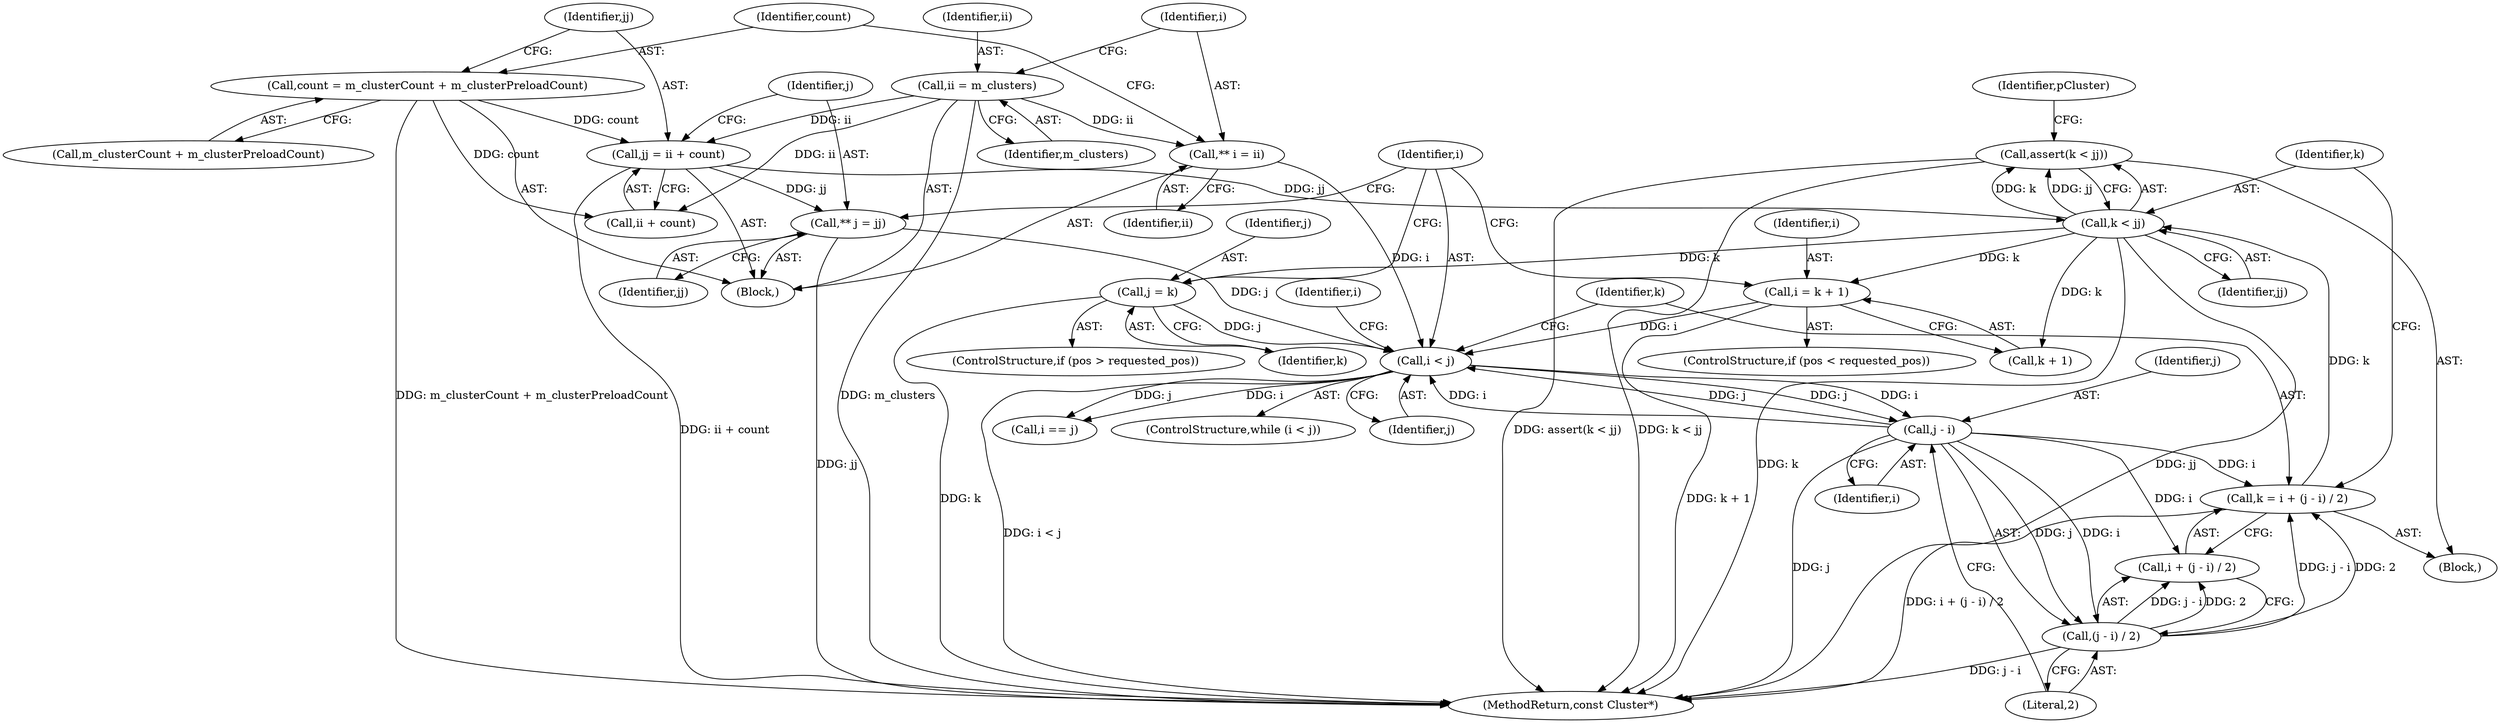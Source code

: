 digraph "0_Android_cc274e2abe8b2a6698a5c47d8aa4bb45f1f9538d_10@API" {
"1000145" [label="(Call,assert(k < jj))"];
"1000146" [label="(Call,k < jj)"];
"1000136" [label="(Call,k = i + (j - i) / 2)"];
"1000141" [label="(Call,j - i)"];
"1000132" [label="(Call,i < j)"];
"1000167" [label="(Call,i = k + 1)"];
"1000113" [label="(Call,** i = ii)"];
"1000109" [label="(Call,ii = m_clusters)"];
"1000177" [label="(Call,j = k)"];
"1000128" [label="(Call,** j = jj)"];
"1000122" [label="(Call,jj = ii + count)"];
"1000117" [label="(Call,count = m_clusterCount + m_clusterPreloadCount)"];
"1000140" [label="(Call,(j - i) / 2)"];
"1000133" [label="(Identifier,i)"];
"1000140" [label="(Call,(j - i) / 2)"];
"1000177" [label="(Call,j = k)"];
"1000110" [label="(Identifier,ii)"];
"1000129" [label="(Identifier,j)"];
"1000148" [label="(Identifier,jj)"];
"1000117" [label="(Call,count = m_clusterCount + m_clusterPreloadCount)"];
"1000109" [label="(Call,ii = m_clusters)"];
"1000167" [label="(Call,i = k + 1)"];
"1000102" [label="(Block,)"];
"1000136" [label="(Call,k = i + (j - i) / 2)"];
"1000128" [label="(Call,** j = jj)"];
"1000113" [label="(Call,** i = ii)"];
"1000147" [label="(Identifier,k)"];
"1000142" [label="(Identifier,j)"];
"1000138" [label="(Call,i + (j - i) / 2)"];
"1000145" [label="(Call,assert(k < jj))"];
"1000179" [label="(Identifier,k)"];
"1000130" [label="(Identifier,jj)"];
"1000169" [label="(Call,k + 1)"];
"1000119" [label="(Call,m_clusterCount + m_clusterPreloadCount)"];
"1000144" [label="(Literal,2)"];
"1000122" [label="(Call,jj = ii + count)"];
"1000230" [label="(MethodReturn,const Cluster*)"];
"1000168" [label="(Identifier,i)"];
"1000146" [label="(Call,k < jj)"];
"1000114" [label="(Identifier,i)"];
"1000135" [label="(Block,)"];
"1000132" [label="(Call,i < j)"];
"1000124" [label="(Call,ii + count)"];
"1000118" [label="(Identifier,count)"];
"1000163" [label="(ControlStructure,if (pos < requested_pos))"];
"1000185" [label="(Identifier,i)"];
"1000173" [label="(ControlStructure,if (pos > requested_pos))"];
"1000131" [label="(ControlStructure,while (i < j))"];
"1000178" [label="(Identifier,j)"];
"1000150" [label="(Identifier,pCluster)"];
"1000111" [label="(Identifier,m_clusters)"];
"1000141" [label="(Call,j - i)"];
"1000123" [label="(Identifier,jj)"];
"1000134" [label="(Identifier,j)"];
"1000137" [label="(Identifier,k)"];
"1000115" [label="(Identifier,ii)"];
"1000143" [label="(Identifier,i)"];
"1000184" [label="(Call,i == j)"];
"1000145" -> "1000135"  [label="AST: "];
"1000145" -> "1000146"  [label="CFG: "];
"1000146" -> "1000145"  [label="AST: "];
"1000150" -> "1000145"  [label="CFG: "];
"1000145" -> "1000230"  [label="DDG: assert(k < jj)"];
"1000145" -> "1000230"  [label="DDG: k < jj"];
"1000146" -> "1000145"  [label="DDG: k"];
"1000146" -> "1000145"  [label="DDG: jj"];
"1000146" -> "1000148"  [label="CFG: "];
"1000147" -> "1000146"  [label="AST: "];
"1000148" -> "1000146"  [label="AST: "];
"1000146" -> "1000230"  [label="DDG: jj"];
"1000146" -> "1000230"  [label="DDG: k"];
"1000136" -> "1000146"  [label="DDG: k"];
"1000122" -> "1000146"  [label="DDG: jj"];
"1000146" -> "1000167"  [label="DDG: k"];
"1000146" -> "1000169"  [label="DDG: k"];
"1000146" -> "1000177"  [label="DDG: k"];
"1000136" -> "1000135"  [label="AST: "];
"1000136" -> "1000138"  [label="CFG: "];
"1000137" -> "1000136"  [label="AST: "];
"1000138" -> "1000136"  [label="AST: "];
"1000147" -> "1000136"  [label="CFG: "];
"1000136" -> "1000230"  [label="DDG: i + (j - i) / 2"];
"1000141" -> "1000136"  [label="DDG: i"];
"1000140" -> "1000136"  [label="DDG: j - i"];
"1000140" -> "1000136"  [label="DDG: 2"];
"1000141" -> "1000140"  [label="AST: "];
"1000141" -> "1000143"  [label="CFG: "];
"1000142" -> "1000141"  [label="AST: "];
"1000143" -> "1000141"  [label="AST: "];
"1000144" -> "1000141"  [label="CFG: "];
"1000141" -> "1000230"  [label="DDG: j"];
"1000141" -> "1000132"  [label="DDG: i"];
"1000141" -> "1000132"  [label="DDG: j"];
"1000141" -> "1000138"  [label="DDG: i"];
"1000141" -> "1000140"  [label="DDG: j"];
"1000141" -> "1000140"  [label="DDG: i"];
"1000132" -> "1000141"  [label="DDG: j"];
"1000132" -> "1000141"  [label="DDG: i"];
"1000132" -> "1000131"  [label="AST: "];
"1000132" -> "1000134"  [label="CFG: "];
"1000133" -> "1000132"  [label="AST: "];
"1000134" -> "1000132"  [label="AST: "];
"1000137" -> "1000132"  [label="CFG: "];
"1000185" -> "1000132"  [label="CFG: "];
"1000132" -> "1000230"  [label="DDG: i < j"];
"1000167" -> "1000132"  [label="DDG: i"];
"1000113" -> "1000132"  [label="DDG: i"];
"1000177" -> "1000132"  [label="DDG: j"];
"1000128" -> "1000132"  [label="DDG: j"];
"1000132" -> "1000184"  [label="DDG: i"];
"1000132" -> "1000184"  [label="DDG: j"];
"1000167" -> "1000163"  [label="AST: "];
"1000167" -> "1000169"  [label="CFG: "];
"1000168" -> "1000167"  [label="AST: "];
"1000169" -> "1000167"  [label="AST: "];
"1000133" -> "1000167"  [label="CFG: "];
"1000167" -> "1000230"  [label="DDG: k + 1"];
"1000113" -> "1000102"  [label="AST: "];
"1000113" -> "1000115"  [label="CFG: "];
"1000114" -> "1000113"  [label="AST: "];
"1000115" -> "1000113"  [label="AST: "];
"1000118" -> "1000113"  [label="CFG: "];
"1000109" -> "1000113"  [label="DDG: ii"];
"1000109" -> "1000102"  [label="AST: "];
"1000109" -> "1000111"  [label="CFG: "];
"1000110" -> "1000109"  [label="AST: "];
"1000111" -> "1000109"  [label="AST: "];
"1000114" -> "1000109"  [label="CFG: "];
"1000109" -> "1000230"  [label="DDG: m_clusters"];
"1000109" -> "1000122"  [label="DDG: ii"];
"1000109" -> "1000124"  [label="DDG: ii"];
"1000177" -> "1000173"  [label="AST: "];
"1000177" -> "1000179"  [label="CFG: "];
"1000178" -> "1000177"  [label="AST: "];
"1000179" -> "1000177"  [label="AST: "];
"1000133" -> "1000177"  [label="CFG: "];
"1000177" -> "1000230"  [label="DDG: k"];
"1000128" -> "1000102"  [label="AST: "];
"1000128" -> "1000130"  [label="CFG: "];
"1000129" -> "1000128"  [label="AST: "];
"1000130" -> "1000128"  [label="AST: "];
"1000133" -> "1000128"  [label="CFG: "];
"1000128" -> "1000230"  [label="DDG: jj"];
"1000122" -> "1000128"  [label="DDG: jj"];
"1000122" -> "1000102"  [label="AST: "];
"1000122" -> "1000124"  [label="CFG: "];
"1000123" -> "1000122"  [label="AST: "];
"1000124" -> "1000122"  [label="AST: "];
"1000129" -> "1000122"  [label="CFG: "];
"1000122" -> "1000230"  [label="DDG: ii + count"];
"1000117" -> "1000122"  [label="DDG: count"];
"1000117" -> "1000102"  [label="AST: "];
"1000117" -> "1000119"  [label="CFG: "];
"1000118" -> "1000117"  [label="AST: "];
"1000119" -> "1000117"  [label="AST: "];
"1000123" -> "1000117"  [label="CFG: "];
"1000117" -> "1000230"  [label="DDG: m_clusterCount + m_clusterPreloadCount"];
"1000117" -> "1000124"  [label="DDG: count"];
"1000140" -> "1000138"  [label="AST: "];
"1000140" -> "1000144"  [label="CFG: "];
"1000144" -> "1000140"  [label="AST: "];
"1000138" -> "1000140"  [label="CFG: "];
"1000140" -> "1000230"  [label="DDG: j - i"];
"1000140" -> "1000138"  [label="DDG: j - i"];
"1000140" -> "1000138"  [label="DDG: 2"];
}
